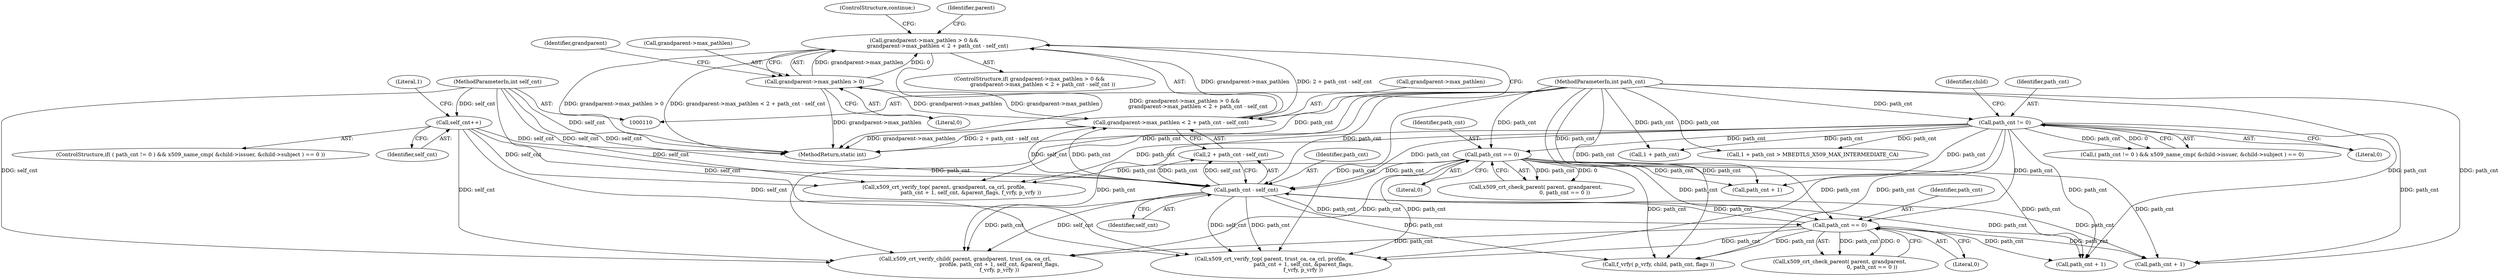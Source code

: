 digraph "0_mbedtls_31458a18788b0cf0b722acda9bb2f2fe13a3fb32_1@API" {
"1000358" [label="(Call,grandparent->max_pathlen > 0 &&\n                grandparent->max_pathlen < 2 + path_cnt - self_cnt)"];
"1000359" [label="(Call,grandparent->max_pathlen > 0)"];
"1000364" [label="(Call,grandparent->max_pathlen < 2 + path_cnt - self_cnt)"];
"1000370" [label="(Call,path_cnt - self_cnt)"];
"1000309" [label="(Call,path_cnt == 0)"];
"1000116" [label="(MethodParameterIn,int path_cnt)"];
"1000132" [label="(Call,path_cnt != 0)"];
"1000381" [label="(Call,path_cnt == 0)"];
"1000146" [label="(Call,self_cnt++)"];
"1000117" [label="(MethodParameterIn,int self_cnt)"];
"1000444" [label="(Call,f_vrfy( p_vrfy, child, path_cnt, flags ))"];
"1000139" [label="(Identifier,child)"];
"1000326" [label="(Call,path_cnt + 1)"];
"1000382" [label="(Identifier,path_cnt)"];
"1000370" [label="(Call,path_cnt - self_cnt)"];
"1000374" [label="(ControlStructure,continue;)"];
"1000321" [label="(Call,x509_crt_verify_top( parent, grandparent, ca_crl, profile,\n                                path_cnt + 1, self_cnt, &parent_flags, f_vrfy, p_vrfy ))"];
"1000311" [label="(Literal,0)"];
"1000151" [label="(Literal,1)"];
"1000422" [label="(Call,path_cnt + 1)"];
"1000130" [label="(ControlStructure,if( ( path_cnt != 0 ) && x509_name_cmp( &child->issuer, &child->subject ) == 0 ))"];
"1000371" [label="(Identifier,path_cnt)"];
"1000360" [label="(Call,grandparent->max_pathlen)"];
"1000372" [label="(Identifier,self_cnt)"];
"1000381" [label="(Call,path_cnt == 0)"];
"1000458" [label="(MethodReturn,static int)"];
"1000117" [label="(MethodParameterIn,int self_cnt)"];
"1000305" [label="(Call,x509_crt_check_parent( parent, grandparent,\n                                   0, path_cnt == 0 ))"];
"1000359" [label="(Call,grandparent->max_pathlen > 0)"];
"1000309" [label="(Call,path_cnt == 0)"];
"1000147" [label="(Identifier,self_cnt)"];
"1000393" [label="(Call,x509_crt_verify_child( parent, grandparent, trust_ca, ca_crl,\n                                         profile, path_cnt + 1, self_cnt, &parent_flags,\n                                         f_vrfy, p_vrfy ))"];
"1000146" [label="(Call,self_cnt++)"];
"1000133" [label="(Identifier,path_cnt)"];
"1000131" [label="(Call,( path_cnt != 0 ) && x509_name_cmp( &child->issuer, &child->subject ) == 0)"];
"1000377" [label="(Call,x509_crt_check_parent( parent, grandparent,\n                                       0, path_cnt == 0 ))"];
"1000149" [label="(Call,1 + path_cnt > MBEDTLS_X509_MAX_INTERMEDIATE_CA)"];
"1000116" [label="(MethodParameterIn,int path_cnt)"];
"1000399" [label="(Call,path_cnt + 1)"];
"1000383" [label="(Literal,0)"];
"1000358" [label="(Call,grandparent->max_pathlen > 0 &&\n                grandparent->max_pathlen < 2 + path_cnt - self_cnt)"];
"1000365" [label="(Call,grandparent->max_pathlen)"];
"1000368" [label="(Call,2 + path_cnt - self_cnt)"];
"1000134" [label="(Literal,0)"];
"1000132" [label="(Call,path_cnt != 0)"];
"1000357" [label="(ControlStructure,if( grandparent->max_pathlen > 0 &&\n                grandparent->max_pathlen < 2 + path_cnt - self_cnt ))"];
"1000417" [label="(Call,x509_crt_verify_top( parent, trust_ca, ca_crl, profile,\n                                       path_cnt + 1, self_cnt, &parent_flags,\n                                       f_vrfy, p_vrfy ))"];
"1000150" [label="(Call,1 + path_cnt)"];
"1000363" [label="(Literal,0)"];
"1000378" [label="(Identifier,parent)"];
"1000310" [label="(Identifier,path_cnt)"];
"1000366" [label="(Identifier,grandparent)"];
"1000364" [label="(Call,grandparent->max_pathlen < 2 + path_cnt - self_cnt)"];
"1000358" -> "1000357"  [label="AST: "];
"1000358" -> "1000359"  [label="CFG: "];
"1000358" -> "1000364"  [label="CFG: "];
"1000359" -> "1000358"  [label="AST: "];
"1000364" -> "1000358"  [label="AST: "];
"1000374" -> "1000358"  [label="CFG: "];
"1000378" -> "1000358"  [label="CFG: "];
"1000358" -> "1000458"  [label="DDG: grandparent->max_pathlen < 2 + path_cnt - self_cnt"];
"1000358" -> "1000458"  [label="DDG: grandparent->max_pathlen > 0 &&\n                grandparent->max_pathlen < 2 + path_cnt - self_cnt"];
"1000358" -> "1000458"  [label="DDG: grandparent->max_pathlen > 0"];
"1000359" -> "1000358"  [label="DDG: grandparent->max_pathlen"];
"1000359" -> "1000358"  [label="DDG: 0"];
"1000364" -> "1000358"  [label="DDG: grandparent->max_pathlen"];
"1000364" -> "1000358"  [label="DDG: 2 + path_cnt - self_cnt"];
"1000359" -> "1000363"  [label="CFG: "];
"1000360" -> "1000359"  [label="AST: "];
"1000363" -> "1000359"  [label="AST: "];
"1000366" -> "1000359"  [label="CFG: "];
"1000359" -> "1000458"  [label="DDG: grandparent->max_pathlen"];
"1000364" -> "1000359"  [label="DDG: grandparent->max_pathlen"];
"1000359" -> "1000364"  [label="DDG: grandparent->max_pathlen"];
"1000364" -> "1000368"  [label="CFG: "];
"1000365" -> "1000364"  [label="AST: "];
"1000368" -> "1000364"  [label="AST: "];
"1000364" -> "1000458"  [label="DDG: grandparent->max_pathlen"];
"1000364" -> "1000458"  [label="DDG: 2 + path_cnt - self_cnt"];
"1000370" -> "1000364"  [label="DDG: path_cnt"];
"1000370" -> "1000364"  [label="DDG: self_cnt"];
"1000370" -> "1000368"  [label="AST: "];
"1000370" -> "1000372"  [label="CFG: "];
"1000371" -> "1000370"  [label="AST: "];
"1000372" -> "1000370"  [label="AST: "];
"1000368" -> "1000370"  [label="CFG: "];
"1000370" -> "1000368"  [label="DDG: path_cnt"];
"1000370" -> "1000368"  [label="DDG: self_cnt"];
"1000309" -> "1000370"  [label="DDG: path_cnt"];
"1000381" -> "1000370"  [label="DDG: path_cnt"];
"1000116" -> "1000370"  [label="DDG: path_cnt"];
"1000132" -> "1000370"  [label="DDG: path_cnt"];
"1000146" -> "1000370"  [label="DDG: self_cnt"];
"1000117" -> "1000370"  [label="DDG: self_cnt"];
"1000370" -> "1000381"  [label="DDG: path_cnt"];
"1000370" -> "1000393"  [label="DDG: self_cnt"];
"1000370" -> "1000393"  [label="DDG: path_cnt"];
"1000370" -> "1000399"  [label="DDG: path_cnt"];
"1000370" -> "1000417"  [label="DDG: path_cnt"];
"1000370" -> "1000417"  [label="DDG: self_cnt"];
"1000370" -> "1000422"  [label="DDG: path_cnt"];
"1000370" -> "1000444"  [label="DDG: path_cnt"];
"1000309" -> "1000305"  [label="AST: "];
"1000309" -> "1000311"  [label="CFG: "];
"1000310" -> "1000309"  [label="AST: "];
"1000311" -> "1000309"  [label="AST: "];
"1000305" -> "1000309"  [label="CFG: "];
"1000309" -> "1000305"  [label="DDG: path_cnt"];
"1000309" -> "1000305"  [label="DDG: 0"];
"1000116" -> "1000309"  [label="DDG: path_cnt"];
"1000132" -> "1000309"  [label="DDG: path_cnt"];
"1000309" -> "1000321"  [label="DDG: path_cnt"];
"1000309" -> "1000326"  [label="DDG: path_cnt"];
"1000309" -> "1000381"  [label="DDG: path_cnt"];
"1000309" -> "1000393"  [label="DDG: path_cnt"];
"1000309" -> "1000399"  [label="DDG: path_cnt"];
"1000309" -> "1000417"  [label="DDG: path_cnt"];
"1000309" -> "1000422"  [label="DDG: path_cnt"];
"1000309" -> "1000444"  [label="DDG: path_cnt"];
"1000116" -> "1000110"  [label="AST: "];
"1000116" -> "1000458"  [label="DDG: path_cnt"];
"1000116" -> "1000132"  [label="DDG: path_cnt"];
"1000116" -> "1000149"  [label="DDG: path_cnt"];
"1000116" -> "1000150"  [label="DDG: path_cnt"];
"1000116" -> "1000321"  [label="DDG: path_cnt"];
"1000116" -> "1000326"  [label="DDG: path_cnt"];
"1000116" -> "1000381"  [label="DDG: path_cnt"];
"1000116" -> "1000393"  [label="DDG: path_cnt"];
"1000116" -> "1000399"  [label="DDG: path_cnt"];
"1000116" -> "1000417"  [label="DDG: path_cnt"];
"1000116" -> "1000422"  [label="DDG: path_cnt"];
"1000116" -> "1000444"  [label="DDG: path_cnt"];
"1000132" -> "1000131"  [label="AST: "];
"1000132" -> "1000134"  [label="CFG: "];
"1000133" -> "1000132"  [label="AST: "];
"1000134" -> "1000132"  [label="AST: "];
"1000139" -> "1000132"  [label="CFG: "];
"1000131" -> "1000132"  [label="CFG: "];
"1000132" -> "1000131"  [label="DDG: path_cnt"];
"1000132" -> "1000131"  [label="DDG: 0"];
"1000132" -> "1000149"  [label="DDG: path_cnt"];
"1000132" -> "1000150"  [label="DDG: path_cnt"];
"1000132" -> "1000321"  [label="DDG: path_cnt"];
"1000132" -> "1000326"  [label="DDG: path_cnt"];
"1000132" -> "1000381"  [label="DDG: path_cnt"];
"1000132" -> "1000393"  [label="DDG: path_cnt"];
"1000132" -> "1000399"  [label="DDG: path_cnt"];
"1000132" -> "1000417"  [label="DDG: path_cnt"];
"1000132" -> "1000422"  [label="DDG: path_cnt"];
"1000132" -> "1000444"  [label="DDG: path_cnt"];
"1000381" -> "1000377"  [label="AST: "];
"1000381" -> "1000383"  [label="CFG: "];
"1000382" -> "1000381"  [label="AST: "];
"1000383" -> "1000381"  [label="AST: "];
"1000377" -> "1000381"  [label="CFG: "];
"1000381" -> "1000377"  [label="DDG: path_cnt"];
"1000381" -> "1000377"  [label="DDG: 0"];
"1000381" -> "1000393"  [label="DDG: path_cnt"];
"1000381" -> "1000399"  [label="DDG: path_cnt"];
"1000381" -> "1000417"  [label="DDG: path_cnt"];
"1000381" -> "1000422"  [label="DDG: path_cnt"];
"1000381" -> "1000444"  [label="DDG: path_cnt"];
"1000146" -> "1000130"  [label="AST: "];
"1000146" -> "1000147"  [label="CFG: "];
"1000147" -> "1000146"  [label="AST: "];
"1000151" -> "1000146"  [label="CFG: "];
"1000146" -> "1000458"  [label="DDG: self_cnt"];
"1000117" -> "1000146"  [label="DDG: self_cnt"];
"1000146" -> "1000321"  [label="DDG: self_cnt"];
"1000146" -> "1000393"  [label="DDG: self_cnt"];
"1000146" -> "1000417"  [label="DDG: self_cnt"];
"1000117" -> "1000110"  [label="AST: "];
"1000117" -> "1000458"  [label="DDG: self_cnt"];
"1000117" -> "1000321"  [label="DDG: self_cnt"];
"1000117" -> "1000393"  [label="DDG: self_cnt"];
"1000117" -> "1000417"  [label="DDG: self_cnt"];
}
